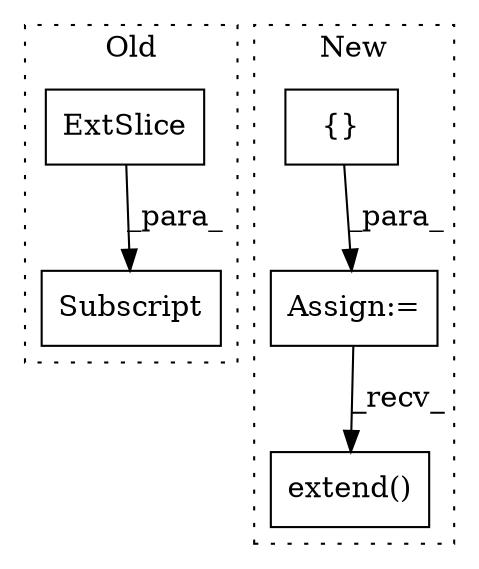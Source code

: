 digraph G {
subgraph cluster0 {
1 [label="ExtSlice" a="85" s="7216" l="14" shape="box"];
3 [label="Subscript" a="63" s="7216,0" l="26,0" shape="box"];
label = "Old";
style="dotted";
}
subgraph cluster1 {
2 [label="extend()" a="75" s="10633,10667" l="22,1" shape="box"];
4 [label="Assign:=" a="68" s="10588" l="3" shape="box"];
5 [label="{}" a="59" s="10591,10619" l="1,0" shape="box"];
label = "New";
style="dotted";
}
1 -> 3 [label="_para_"];
4 -> 2 [label="_recv_"];
5 -> 4 [label="_para_"];
}